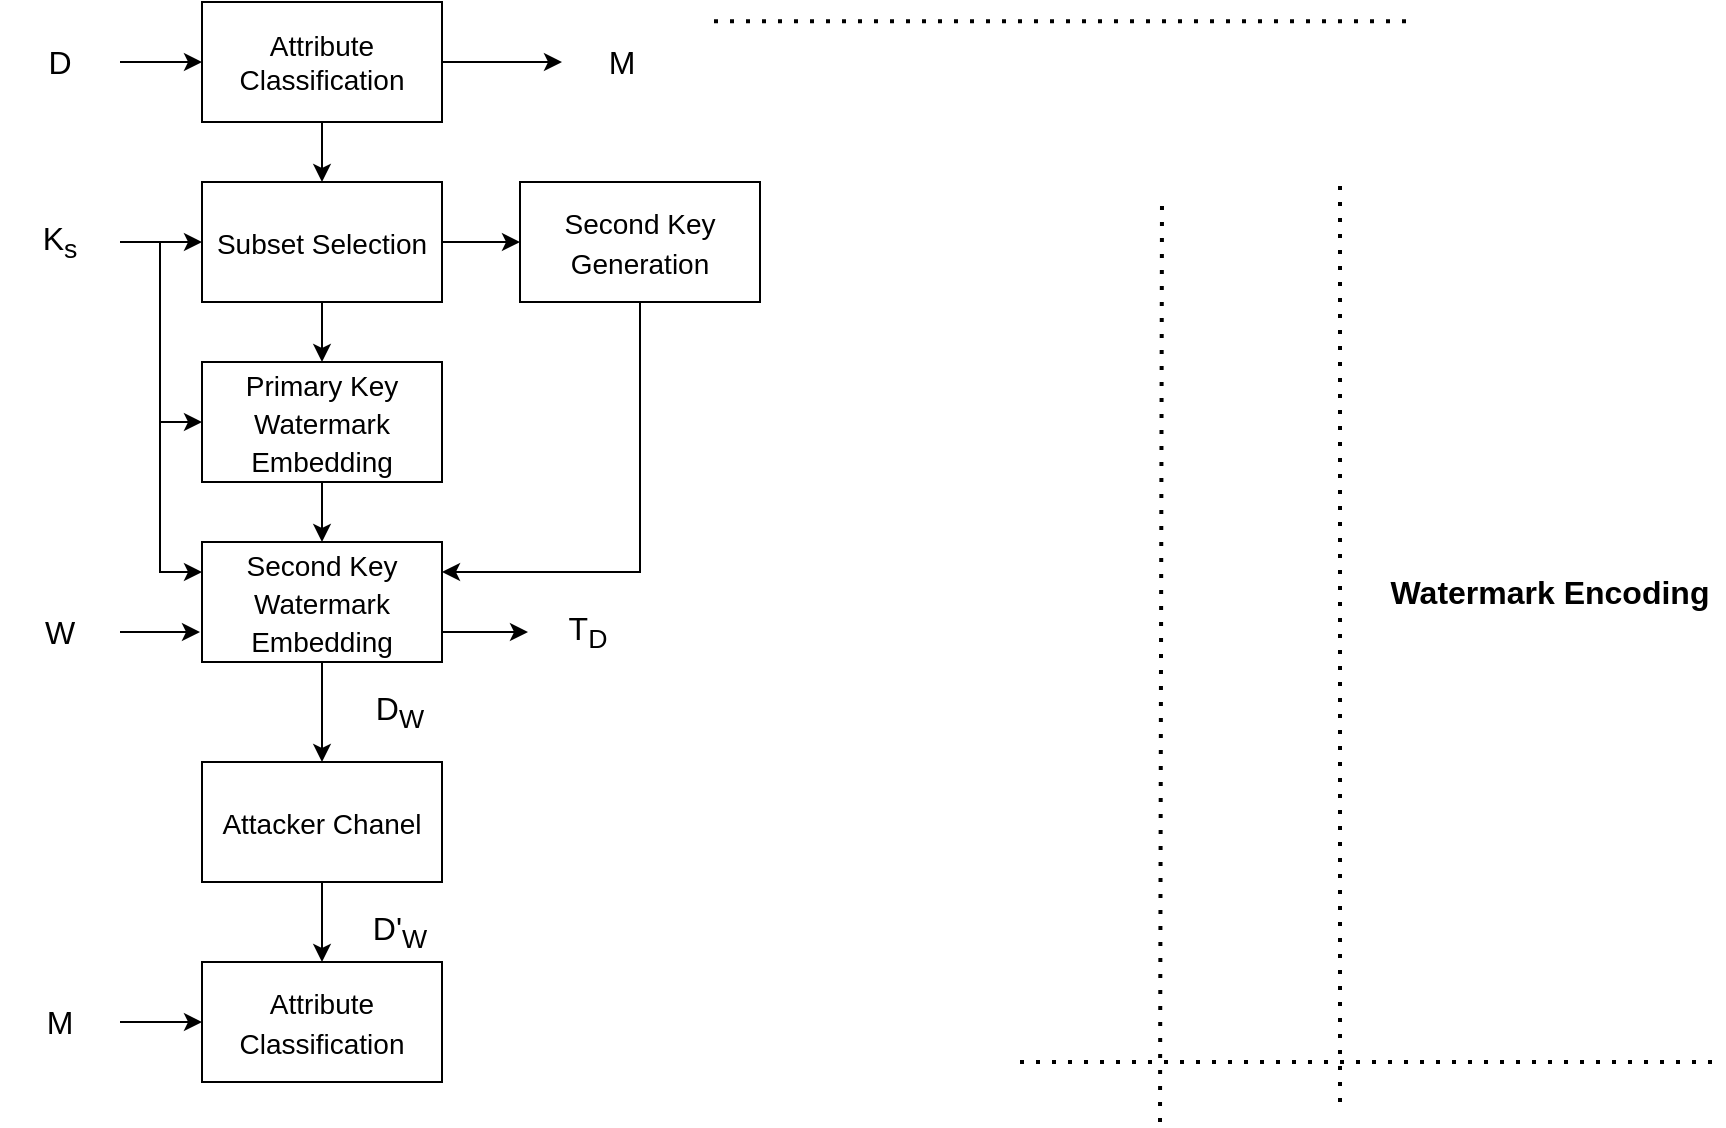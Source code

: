 <mxfile version="20.8.13" type="github">
  <diagram name="第 1 页" id="uVB4zvXaumi5qdr4Yra4">
    <mxGraphModel dx="903" dy="638" grid="1" gridSize="10" guides="1" tooltips="1" connect="1" arrows="1" fold="1" page="1" pageScale="1" pageWidth="827" pageHeight="1169" math="0" shadow="0">
      <root>
        <mxCell id="0" />
        <mxCell id="1" parent="0" />
        <mxCell id="TRXT9HQxhYtgr1BYwbM0-1" value="" style="endArrow=none;dashed=1;html=1;dashPattern=1 3;strokeWidth=2;rounded=0;" parent="1" edge="1">
          <mxGeometry width="50" height="50" relative="1" as="geometry">
            <mxPoint x="477" y="209.6" as="sourcePoint" />
            <mxPoint x="827" y="209.6" as="targetPoint" />
          </mxGeometry>
        </mxCell>
        <mxCell id="TRXT9HQxhYtgr1BYwbM0-7" style="edgeStyle=orthogonalEdgeStyle;rounded=0;orthogonalLoop=1;jettySize=auto;html=1;exitX=1;exitY=0.5;exitDx=0;exitDy=0;fontSize=16;" parent="1" source="TRXT9HQxhYtgr1BYwbM0-2" target="TRXT9HQxhYtgr1BYwbM0-6" edge="1">
          <mxGeometry relative="1" as="geometry" />
        </mxCell>
        <mxCell id="TRXT9HQxhYtgr1BYwbM0-9" style="edgeStyle=orthogonalEdgeStyle;rounded=0;orthogonalLoop=1;jettySize=auto;html=1;exitX=0.5;exitY=1;exitDx=0;exitDy=0;fontSize=14;" parent="1" source="TRXT9HQxhYtgr1BYwbM0-2" target="TRXT9HQxhYtgr1BYwbM0-8" edge="1">
          <mxGeometry relative="1" as="geometry" />
        </mxCell>
        <mxCell id="TRXT9HQxhYtgr1BYwbM0-2" value="&lt;font style=&quot;font-size: 14px;&quot;&gt;Attribute Classification&lt;/font&gt;" style="rounded=0;whiteSpace=wrap;html=1;" parent="1" vertex="1">
          <mxGeometry x="221" y="200" width="120" height="60" as="geometry" />
        </mxCell>
        <mxCell id="TRXT9HQxhYtgr1BYwbM0-5" style="edgeStyle=orthogonalEdgeStyle;rounded=0;orthogonalLoop=1;jettySize=auto;html=1;exitX=1;exitY=0.5;exitDx=0;exitDy=0;entryX=0;entryY=0.5;entryDx=0;entryDy=0;fontSize=16;" parent="1" source="TRXT9HQxhYtgr1BYwbM0-3" target="TRXT9HQxhYtgr1BYwbM0-2" edge="1">
          <mxGeometry relative="1" as="geometry" />
        </mxCell>
        <mxCell id="TRXT9HQxhYtgr1BYwbM0-3" value="&lt;font style=&quot;font-size: 16px;&quot;&gt;D&lt;/font&gt;" style="text;html=1;strokeColor=none;fillColor=none;align=center;verticalAlign=middle;whiteSpace=wrap;rounded=0;" parent="1" vertex="1">
          <mxGeometry x="120" y="215" width="60" height="30" as="geometry" />
        </mxCell>
        <mxCell id="TRXT9HQxhYtgr1BYwbM0-6" value="&lt;font style=&quot;font-size: 16px;&quot;&gt;M&lt;/font&gt;" style="text;html=1;strokeColor=none;fillColor=none;align=center;verticalAlign=middle;whiteSpace=wrap;rounded=0;" parent="1" vertex="1">
          <mxGeometry x="401" y="215" width="60" height="30" as="geometry" />
        </mxCell>
        <mxCell id="sYc0mZvIJebRFfXn1_e_-29" style="edgeStyle=orthogonalEdgeStyle;rounded=0;orthogonalLoop=1;jettySize=auto;html=1;exitX=0.5;exitY=1;exitDx=0;exitDy=0;entryX=0.5;entryY=0;entryDx=0;entryDy=0;fontSize=16;" edge="1" parent="1" source="TRXT9HQxhYtgr1BYwbM0-8" target="sYc0mZvIJebRFfXn1_e_-3">
          <mxGeometry relative="1" as="geometry" />
        </mxCell>
        <mxCell id="sYc0mZvIJebRFfXn1_e_-31" style="edgeStyle=orthogonalEdgeStyle;rounded=0;orthogonalLoop=1;jettySize=auto;html=1;exitX=1;exitY=0.5;exitDx=0;exitDy=0;entryX=0;entryY=0.5;entryDx=0;entryDy=0;fontSize=16;" edge="1" parent="1" source="TRXT9HQxhYtgr1BYwbM0-8" target="sYc0mZvIJebRFfXn1_e_-1">
          <mxGeometry relative="1" as="geometry" />
        </mxCell>
        <mxCell id="TRXT9HQxhYtgr1BYwbM0-8" value="&lt;font style=&quot;font-size: 14px;&quot;&gt;Subset Selection&lt;/font&gt;" style="rounded=0;whiteSpace=wrap;html=1;fontSize=16;" parent="1" vertex="1">
          <mxGeometry x="221" y="290" width="120" height="60" as="geometry" />
        </mxCell>
        <mxCell id="TRXT9HQxhYtgr1BYwbM0-12" style="edgeStyle=orthogonalEdgeStyle;rounded=0;orthogonalLoop=1;jettySize=auto;html=1;exitX=1;exitY=0.5;exitDx=0;exitDy=0;entryX=0;entryY=0.5;entryDx=0;entryDy=0;fontSize=14;" parent="1" source="TRXT9HQxhYtgr1BYwbM0-11" target="TRXT9HQxhYtgr1BYwbM0-8" edge="1">
          <mxGeometry relative="1" as="geometry" />
        </mxCell>
        <mxCell id="TRXT9HQxhYtgr1BYwbM0-11" value="&lt;font style=&quot;font-size: 16px;&quot;&gt;K&lt;sub style=&quot;border-color: var(--border-color);&quot;&gt;s&lt;/sub&gt;&lt;/font&gt;" style="text;html=1;strokeColor=none;fillColor=none;align=center;verticalAlign=middle;whiteSpace=wrap;rounded=0;" parent="1" vertex="1">
          <mxGeometry x="120" y="305" width="60" height="30" as="geometry" />
        </mxCell>
        <mxCell id="sYc0mZvIJebRFfXn1_e_-35" style="edgeStyle=orthogonalEdgeStyle;rounded=0;orthogonalLoop=1;jettySize=auto;html=1;exitX=0.5;exitY=1;exitDx=0;exitDy=0;entryX=1;entryY=0.25;entryDx=0;entryDy=0;fontSize=16;" edge="1" parent="1" source="sYc0mZvIJebRFfXn1_e_-1" target="sYc0mZvIJebRFfXn1_e_-4">
          <mxGeometry relative="1" as="geometry" />
        </mxCell>
        <mxCell id="sYc0mZvIJebRFfXn1_e_-1" value="&lt;span style=&quot;font-size: 14px;&quot;&gt;Second Key Generation&lt;/span&gt;" style="rounded=0;whiteSpace=wrap;html=1;fontSize=16;" vertex="1" parent="1">
          <mxGeometry x="380" y="290" width="120" height="60" as="geometry" />
        </mxCell>
        <mxCell id="sYc0mZvIJebRFfXn1_e_-30" style="edgeStyle=orthogonalEdgeStyle;rounded=0;orthogonalLoop=1;jettySize=auto;html=1;exitX=0.5;exitY=1;exitDx=0;exitDy=0;entryX=0.5;entryY=0;entryDx=0;entryDy=0;fontSize=16;" edge="1" parent="1" source="sYc0mZvIJebRFfXn1_e_-3" target="sYc0mZvIJebRFfXn1_e_-4">
          <mxGeometry relative="1" as="geometry" />
        </mxCell>
        <mxCell id="sYc0mZvIJebRFfXn1_e_-3" value="&lt;span style=&quot;font-size: 14px;&quot;&gt;Primary Key Watermark Embedding&lt;/span&gt;" style="rounded=0;whiteSpace=wrap;html=1;fontSize=16;" vertex="1" parent="1">
          <mxGeometry x="221" y="380" width="120" height="60" as="geometry" />
        </mxCell>
        <mxCell id="sYc0mZvIJebRFfXn1_e_-37" style="edgeStyle=orthogonalEdgeStyle;rounded=0;orthogonalLoop=1;jettySize=auto;html=1;exitX=0.5;exitY=1;exitDx=0;exitDy=0;entryX=0.5;entryY=0;entryDx=0;entryDy=0;fontSize=16;" edge="1" parent="1" source="sYc0mZvIJebRFfXn1_e_-4" target="sYc0mZvIJebRFfXn1_e_-27">
          <mxGeometry relative="1" as="geometry" />
        </mxCell>
        <mxCell id="sYc0mZvIJebRFfXn1_e_-46" style="edgeStyle=orthogonalEdgeStyle;rounded=0;orthogonalLoop=1;jettySize=auto;html=1;exitX=1;exitY=0.75;exitDx=0;exitDy=0;entryX=0;entryY=0.5;entryDx=0;entryDy=0;fontSize=16;" edge="1" parent="1" source="sYc0mZvIJebRFfXn1_e_-4" target="sYc0mZvIJebRFfXn1_e_-44">
          <mxGeometry relative="1" as="geometry" />
        </mxCell>
        <mxCell id="sYc0mZvIJebRFfXn1_e_-4" value="&lt;span style=&quot;font-size: 14px;&quot;&gt;Second Key Watermark Embedding&lt;br&gt;&lt;/span&gt;" style="rounded=0;whiteSpace=wrap;html=1;fontSize=16;" vertex="1" parent="1">
          <mxGeometry x="221" y="470" width="120" height="60" as="geometry" />
        </mxCell>
        <mxCell id="sYc0mZvIJebRFfXn1_e_-36" style="edgeStyle=orthogonalEdgeStyle;rounded=0;orthogonalLoop=1;jettySize=auto;html=1;fontSize=16;" edge="1" parent="1" source="sYc0mZvIJebRFfXn1_e_-12">
          <mxGeometry relative="1" as="geometry">
            <mxPoint x="220" y="515" as="targetPoint" />
          </mxGeometry>
        </mxCell>
        <mxCell id="sYc0mZvIJebRFfXn1_e_-12" value="&lt;font style=&quot;font-size: 16px;&quot;&gt;W&lt;/font&gt;" style="text;html=1;strokeColor=none;fillColor=none;align=center;verticalAlign=middle;whiteSpace=wrap;rounded=0;" vertex="1" parent="1">
          <mxGeometry x="120" y="500" width="60" height="30" as="geometry" />
        </mxCell>
        <mxCell id="sYc0mZvIJebRFfXn1_e_-22" value="" style="endArrow=none;dashed=1;html=1;dashPattern=1 3;strokeWidth=2;rounded=0;fontSize=16;" edge="1" parent="1">
          <mxGeometry width="50" height="50" relative="1" as="geometry">
            <mxPoint x="700" y="760" as="sourcePoint" />
            <mxPoint x="701" y="300" as="targetPoint" />
          </mxGeometry>
        </mxCell>
        <mxCell id="sYc0mZvIJebRFfXn1_e_-23" value="" style="endArrow=none;dashed=1;html=1;dashPattern=1 3;strokeWidth=2;rounded=0;fontSize=16;" edge="1" parent="1">
          <mxGeometry width="50" height="50" relative="1" as="geometry">
            <mxPoint x="790" y="750" as="sourcePoint" />
            <mxPoint x="790" y="290" as="targetPoint" />
          </mxGeometry>
        </mxCell>
        <mxCell id="sYc0mZvIJebRFfXn1_e_-24" value="" style="endArrow=none;dashed=1;html=1;dashPattern=1 3;strokeWidth=2;rounded=0;" edge="1" parent="1">
          <mxGeometry width="50" height="50" relative="1" as="geometry">
            <mxPoint x="630" y="730" as="sourcePoint" />
            <mxPoint x="980" y="730" as="targetPoint" />
          </mxGeometry>
        </mxCell>
        <mxCell id="sYc0mZvIJebRFfXn1_e_-25" value="&lt;b&gt;Watermark Encoding&lt;/b&gt;" style="text;html=1;strokeColor=none;fillColor=none;align=center;verticalAlign=middle;whiteSpace=wrap;rounded=0;fontSize=16;" vertex="1" parent="1">
          <mxGeometry x="810" y="480" width="170" height="30" as="geometry" />
        </mxCell>
        <mxCell id="sYc0mZvIJebRFfXn1_e_-26" value="&lt;font style=&quot;font-size: 14px;&quot;&gt;Attribute Classification&lt;/font&gt;" style="rounded=0;whiteSpace=wrap;html=1;fontSize=16;" vertex="1" parent="1">
          <mxGeometry x="221" y="680" width="120" height="60" as="geometry" />
        </mxCell>
        <mxCell id="sYc0mZvIJebRFfXn1_e_-41" style="edgeStyle=orthogonalEdgeStyle;rounded=0;orthogonalLoop=1;jettySize=auto;html=1;exitX=0.5;exitY=1;exitDx=0;exitDy=0;entryX=0.5;entryY=0;entryDx=0;entryDy=0;fontSize=13;" edge="1" parent="1" source="sYc0mZvIJebRFfXn1_e_-27" target="sYc0mZvIJebRFfXn1_e_-26">
          <mxGeometry relative="1" as="geometry" />
        </mxCell>
        <mxCell id="sYc0mZvIJebRFfXn1_e_-27" value="&lt;font style=&quot;font-size: 14px;&quot;&gt;Attacker Chanel&lt;/font&gt;" style="rounded=0;whiteSpace=wrap;html=1;fontSize=16;" vertex="1" parent="1">
          <mxGeometry x="221" y="580" width="120" height="60" as="geometry" />
        </mxCell>
        <mxCell id="sYc0mZvIJebRFfXn1_e_-34" value="" style="endArrow=classic;html=1;rounded=0;fontSize=16;entryX=0;entryY=0.5;entryDx=0;entryDy=0;" edge="1" parent="1" target="sYc0mZvIJebRFfXn1_e_-3">
          <mxGeometry width="50" height="50" relative="1" as="geometry">
            <mxPoint x="200" y="320" as="sourcePoint" />
            <mxPoint x="250" y="270" as="targetPoint" />
            <Array as="points">
              <mxPoint x="200" y="410" />
            </Array>
          </mxGeometry>
        </mxCell>
        <mxCell id="sYc0mZvIJebRFfXn1_e_-38" value="&lt;font style=&quot;font-size: 16px;&quot;&gt;D&lt;sub&gt;W&lt;/sub&gt;&lt;/font&gt;" style="text;html=1;strokeColor=none;fillColor=none;align=center;verticalAlign=middle;whiteSpace=wrap;rounded=0;" vertex="1" parent="1">
          <mxGeometry x="290" y="540" width="60" height="30" as="geometry" />
        </mxCell>
        <mxCell id="sYc0mZvIJebRFfXn1_e_-51" style="edgeStyle=orthogonalEdgeStyle;rounded=0;orthogonalLoop=1;jettySize=auto;html=1;exitX=1;exitY=0.5;exitDx=0;exitDy=0;entryX=0;entryY=0.5;entryDx=0;entryDy=0;fontSize=16;" edge="1" parent="1" source="sYc0mZvIJebRFfXn1_e_-39" target="sYc0mZvIJebRFfXn1_e_-26">
          <mxGeometry relative="1" as="geometry" />
        </mxCell>
        <mxCell id="sYc0mZvIJebRFfXn1_e_-39" value="&lt;font style=&quot;font-size: 16px;&quot;&gt;M&lt;/font&gt;" style="text;html=1;strokeColor=none;fillColor=none;align=center;verticalAlign=middle;whiteSpace=wrap;rounded=0;" vertex="1" parent="1">
          <mxGeometry x="120" y="695" width="60" height="30" as="geometry" />
        </mxCell>
        <mxCell id="sYc0mZvIJebRFfXn1_e_-43" value="&lt;font style=&quot;font-size: 16px;&quot;&gt;D&#39;&lt;sub&gt;W&lt;/sub&gt;&lt;/font&gt;" style="text;html=1;strokeColor=none;fillColor=none;align=center;verticalAlign=middle;whiteSpace=wrap;rounded=0;" vertex="1" parent="1">
          <mxGeometry x="290" y="650" width="60" height="30" as="geometry" />
        </mxCell>
        <mxCell id="sYc0mZvIJebRFfXn1_e_-44" value="&lt;span style=&quot;font-size: 16px;&quot;&gt;T&lt;sub&gt;D&lt;/sub&gt;&lt;/span&gt;" style="text;html=1;strokeColor=none;fillColor=none;align=center;verticalAlign=middle;whiteSpace=wrap;rounded=0;fontSize=13;" vertex="1" parent="1">
          <mxGeometry x="384" y="500" width="60" height="30" as="geometry" />
        </mxCell>
        <mxCell id="sYc0mZvIJebRFfXn1_e_-47" value="" style="endArrow=classic;html=1;rounded=0;fontSize=16;entryX=0;entryY=0.25;entryDx=0;entryDy=0;" edge="1" parent="1" target="sYc0mZvIJebRFfXn1_e_-4">
          <mxGeometry width="50" height="50" relative="1" as="geometry">
            <mxPoint x="200" y="320" as="sourcePoint" />
            <mxPoint x="250" y="270" as="targetPoint" />
            <Array as="points">
              <mxPoint x="200" y="485" />
            </Array>
          </mxGeometry>
        </mxCell>
      </root>
    </mxGraphModel>
  </diagram>
</mxfile>
